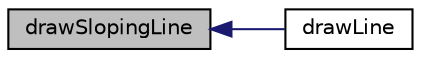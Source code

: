 digraph "drawSlopingLine"
{
  edge [fontname="Helvetica",fontsize="10",labelfontname="Helvetica",labelfontsize="10"];
  node [fontname="Helvetica",fontsize="10",shape=record];
  rankdir="LR";
  Node35 [label="drawSlopingLine",height=0.2,width=0.4,color="black", fillcolor="grey75", style="filled", fontcolor="black"];
  Node35 -> Node36 [dir="back",color="midnightblue",fontsize="10",style="solid",fontname="Helvetica"];
  Node36 [label="drawLine",height=0.2,width=0.4,color="black", fillcolor="white", style="filled",URL="$group__video__gr.html#ga810cef08d9c12945ac702de49040e7de"];
}
